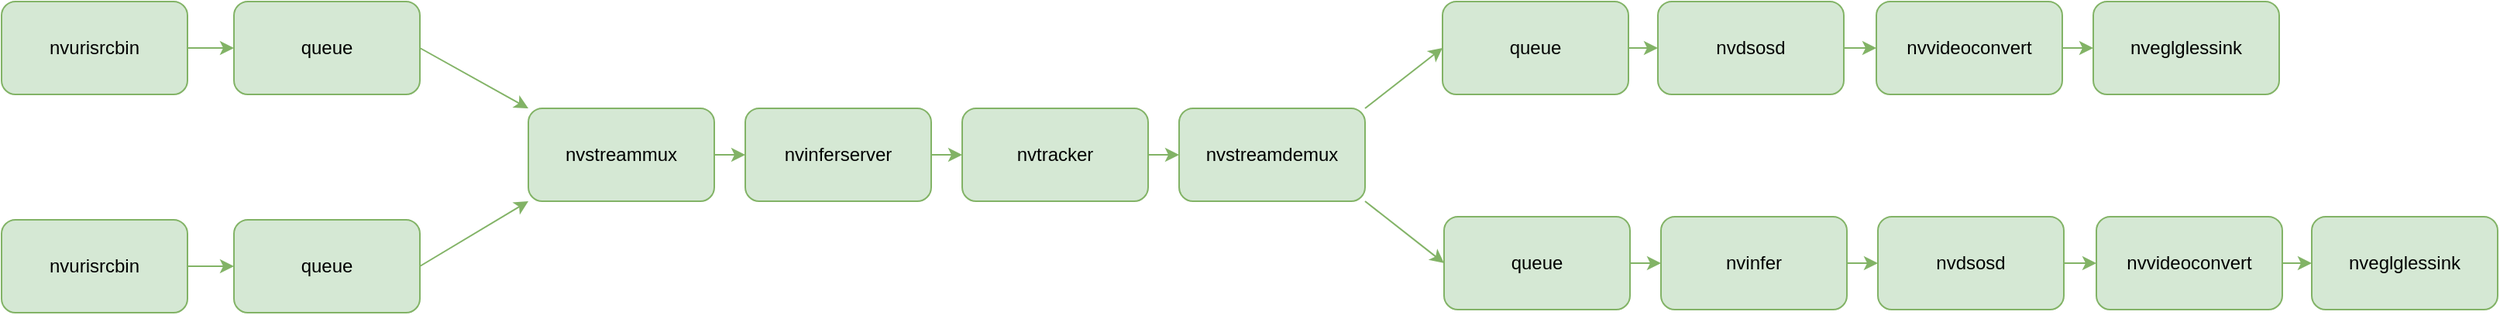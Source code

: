 <mxfile version="26.0.14">
  <diagram name="Page-1" id="-Sh_f1pxR6C-SZwm3D4O">
    <mxGraphModel dx="1295" dy="837" grid="1" gridSize="10" guides="1" tooltips="1" connect="1" arrows="1" fold="1" page="1" pageScale="1" pageWidth="1700" pageHeight="1100" math="0" shadow="0">
      <root>
        <mxCell id="0" />
        <mxCell id="1" parent="0" />
        <mxCell id="bV7FN9ZMzJkyV8n1XKku-1" value="nvurisrcbin" style="rounded=1;whiteSpace=wrap;html=1;fillColor=#d5e8d4;strokeColor=#82b366;" parent="1" vertex="1">
          <mxGeometry x="40" y="99" width="120" height="60" as="geometry" />
        </mxCell>
        <mxCell id="bV7FN9ZMzJkyV8n1XKku-2" value="queue" style="rounded=1;whiteSpace=wrap;html=1;fillColor=#d5e8d4;strokeColor=#82b366;" parent="1" vertex="1">
          <mxGeometry x="190" y="99" width="120" height="60" as="geometry" />
        </mxCell>
        <mxCell id="bV7FN9ZMzJkyV8n1XKku-3" value="" style="endArrow=classic;html=1;rounded=0;exitX=1;exitY=0.5;exitDx=0;exitDy=0;entryX=0;entryY=0.5;entryDx=0;entryDy=0;fillColor=#d5e8d4;strokeColor=#82b366;" parent="1" source="bV7FN9ZMzJkyV8n1XKku-1" target="bV7FN9ZMzJkyV8n1XKku-2" edge="1">
          <mxGeometry width="50" height="50" relative="1" as="geometry">
            <mxPoint x="400" y="519" as="sourcePoint" />
            <mxPoint x="450" y="469" as="targetPoint" />
          </mxGeometry>
        </mxCell>
        <mxCell id="bV7FN9ZMzJkyV8n1XKku-13" value="nvurisrcbin" style="rounded=1;whiteSpace=wrap;html=1;fillColor=#d5e8d4;strokeColor=#82b366;" parent="1" vertex="1">
          <mxGeometry x="40" y="240" width="120" height="60" as="geometry" />
        </mxCell>
        <mxCell id="bV7FN9ZMzJkyV8n1XKku-14" value="queue" style="rounded=1;whiteSpace=wrap;html=1;fillColor=#d5e8d4;strokeColor=#82b366;" parent="1" vertex="1">
          <mxGeometry x="190" y="240" width="120" height="60" as="geometry" />
        </mxCell>
        <mxCell id="bV7FN9ZMzJkyV8n1XKku-15" value="" style="endArrow=classic;html=1;rounded=0;exitX=1;exitY=0.5;exitDx=0;exitDy=0;entryX=0;entryY=0.5;entryDx=0;entryDy=0;fillColor=#d5e8d4;strokeColor=#82b366;" parent="1" source="bV7FN9ZMzJkyV8n1XKku-13" target="bV7FN9ZMzJkyV8n1XKku-14" edge="1">
          <mxGeometry width="50" height="50" relative="1" as="geometry">
            <mxPoint x="400" y="660" as="sourcePoint" />
            <mxPoint x="450" y="610" as="targetPoint" />
          </mxGeometry>
        </mxCell>
        <mxCell id="bV7FN9ZMzJkyV8n1XKku-16" value="nvstreammux" style="rounded=1;whiteSpace=wrap;html=1;fillColor=#d5e8d4;strokeColor=#82b366;" parent="1" vertex="1">
          <mxGeometry x="380" y="168" width="120" height="60" as="geometry" />
        </mxCell>
        <mxCell id="bV7FN9ZMzJkyV8n1XKku-18" value="" style="endArrow=classic;html=1;rounded=0;exitX=1;exitY=0.5;exitDx=0;exitDy=0;entryX=0;entryY=0;entryDx=0;entryDy=0;fillColor=#d5e8d4;strokeColor=#82b366;" parent="1" source="bV7FN9ZMzJkyV8n1XKku-2" target="bV7FN9ZMzJkyV8n1XKku-16" edge="1">
          <mxGeometry width="50" height="50" relative="1" as="geometry">
            <mxPoint x="400" y="460" as="sourcePoint" />
            <mxPoint x="450" y="410" as="targetPoint" />
          </mxGeometry>
        </mxCell>
        <mxCell id="bV7FN9ZMzJkyV8n1XKku-21" value="" style="endArrow=classic;html=1;rounded=0;exitX=1;exitY=0.5;exitDx=0;exitDy=0;fillColor=#d5e8d4;strokeColor=#82b366;entryX=0;entryY=1;entryDx=0;entryDy=0;" parent="1" source="bV7FN9ZMzJkyV8n1XKku-14" edge="1" target="bV7FN9ZMzJkyV8n1XKku-16">
          <mxGeometry width="50" height="50" relative="1" as="geometry">
            <mxPoint x="400" y="460" as="sourcePoint" />
            <mxPoint x="390" y="270" as="targetPoint" />
          </mxGeometry>
        </mxCell>
        <mxCell id="bV7FN9ZMzJkyV8n1XKku-22" value="nvinferserver" style="rounded=1;whiteSpace=wrap;html=1;fillColor=#d5e8d4;strokeColor=#82b366;" parent="1" vertex="1">
          <mxGeometry x="520" y="168" width="120" height="60" as="geometry" />
        </mxCell>
        <mxCell id="bV7FN9ZMzJkyV8n1XKku-23" value="nvtracker" style="rounded=1;whiteSpace=wrap;html=1;fillColor=#d5e8d4;strokeColor=#82b366;" parent="1" vertex="1">
          <mxGeometry x="660" y="168" width="120" height="60" as="geometry" />
        </mxCell>
        <mxCell id="bV7FN9ZMzJkyV8n1XKku-24" value="nvstreamdemux" style="rounded=1;whiteSpace=wrap;html=1;fillColor=#d5e8d4;strokeColor=#82b366;" parent="1" vertex="1">
          <mxGeometry x="800" y="168" width="120" height="60" as="geometry" />
        </mxCell>
        <mxCell id="bV7FN9ZMzJkyV8n1XKku-35" value="" style="endArrow=classic;html=1;rounded=0;exitX=1;exitY=0.5;exitDx=0;exitDy=0;entryX=0;entryY=0.5;entryDx=0;entryDy=0;fillColor=#d5e8d4;strokeColor=#82b366;" parent="1" source="bV7FN9ZMzJkyV8n1XKku-16" target="bV7FN9ZMzJkyV8n1XKku-22" edge="1">
          <mxGeometry width="50" height="50" relative="1" as="geometry">
            <mxPoint x="520" y="468" as="sourcePoint" />
            <mxPoint x="570" y="418" as="targetPoint" />
          </mxGeometry>
        </mxCell>
        <mxCell id="bV7FN9ZMzJkyV8n1XKku-36" value="" style="endArrow=classic;html=1;rounded=0;exitX=1;exitY=0.5;exitDx=0;exitDy=0;entryX=0;entryY=0.5;entryDx=0;entryDy=0;fillColor=#d5e8d4;strokeColor=#82b366;" parent="1" source="bV7FN9ZMzJkyV8n1XKku-22" target="bV7FN9ZMzJkyV8n1XKku-23" edge="1">
          <mxGeometry width="50" height="50" relative="1" as="geometry">
            <mxPoint x="520" y="468" as="sourcePoint" />
            <mxPoint x="570" y="418" as="targetPoint" />
          </mxGeometry>
        </mxCell>
        <mxCell id="bV7FN9ZMzJkyV8n1XKku-37" value="" style="endArrow=classic;html=1;rounded=0;exitX=1;exitY=0.5;exitDx=0;exitDy=0;entryX=0;entryY=0.5;entryDx=0;entryDy=0;fillColor=#d5e8d4;strokeColor=#82b366;" parent="1" source="bV7FN9ZMzJkyV8n1XKku-23" target="bV7FN9ZMzJkyV8n1XKku-24" edge="1">
          <mxGeometry width="50" height="50" relative="1" as="geometry">
            <mxPoint x="520" y="468" as="sourcePoint" />
            <mxPoint x="570" y="418" as="targetPoint" />
          </mxGeometry>
        </mxCell>
        <mxCell id="nKkdr1dbNrpamliiyeTE-1" value="queue" style="rounded=1;whiteSpace=wrap;html=1;fillColor=#d5e8d4;strokeColor=#82b366;" vertex="1" parent="1">
          <mxGeometry x="970" y="99" width="120" height="60" as="geometry" />
        </mxCell>
        <mxCell id="nKkdr1dbNrpamliiyeTE-2" value="nvdsosd" style="rounded=1;whiteSpace=wrap;html=1;fillColor=#d5e8d4;strokeColor=#82b366;" vertex="1" parent="1">
          <mxGeometry x="1109" y="99" width="120" height="60" as="geometry" />
        </mxCell>
        <mxCell id="nKkdr1dbNrpamliiyeTE-3" value="nvvideoconvert" style="rounded=1;whiteSpace=wrap;html=1;fillColor=#d5e8d4;strokeColor=#82b366;" vertex="1" parent="1">
          <mxGeometry x="1250" y="99" width="120" height="60" as="geometry" />
        </mxCell>
        <mxCell id="nKkdr1dbNrpamliiyeTE-4" value="nveglglessink" style="rounded=1;whiteSpace=wrap;html=1;fillColor=#d5e8d4;strokeColor=#82b366;" vertex="1" parent="1">
          <mxGeometry x="1390" y="99" width="120" height="60" as="geometry" />
        </mxCell>
        <mxCell id="nKkdr1dbNrpamliiyeTE-5" value="queue" style="rounded=1;whiteSpace=wrap;html=1;fillColor=#d5e8d4;strokeColor=#82b366;" vertex="1" parent="1">
          <mxGeometry x="971" y="238" width="120" height="60" as="geometry" />
        </mxCell>
        <mxCell id="nKkdr1dbNrpamliiyeTE-6" value="nvdsosd" style="rounded=1;whiteSpace=wrap;html=1;fillColor=#d5e8d4;strokeColor=#82b366;" vertex="1" parent="1">
          <mxGeometry x="1251" y="238" width="120" height="60" as="geometry" />
        </mxCell>
        <mxCell id="nKkdr1dbNrpamliiyeTE-7" value="nvvideoconvert" style="rounded=1;whiteSpace=wrap;html=1;fillColor=#d5e8d4;strokeColor=#82b366;" vertex="1" parent="1">
          <mxGeometry x="1392" y="238" width="120" height="60" as="geometry" />
        </mxCell>
        <mxCell id="nKkdr1dbNrpamliiyeTE-8" value="nveglglessink" style="rounded=1;whiteSpace=wrap;html=1;fillColor=#d5e8d4;strokeColor=#82b366;" vertex="1" parent="1">
          <mxGeometry x="1531" y="238" width="120" height="60" as="geometry" />
        </mxCell>
        <mxCell id="nKkdr1dbNrpamliiyeTE-9" value="nvinfer" style="rounded=1;whiteSpace=wrap;html=1;fillColor=#d5e8d4;strokeColor=#82b366;" vertex="1" parent="1">
          <mxGeometry x="1111" y="238" width="120" height="60" as="geometry" />
        </mxCell>
        <mxCell id="nKkdr1dbNrpamliiyeTE-10" value="" style="endArrow=classic;html=1;rounded=0;exitX=1;exitY=0;exitDx=0;exitDy=0;entryX=0;entryY=0.5;entryDx=0;entryDy=0;strokeColor=#82B366;" edge="1" parent="1" source="bV7FN9ZMzJkyV8n1XKku-24" target="nKkdr1dbNrpamliiyeTE-1">
          <mxGeometry width="50" height="50" relative="1" as="geometry">
            <mxPoint x="970" y="460" as="sourcePoint" />
            <mxPoint x="1020" y="410" as="targetPoint" />
          </mxGeometry>
        </mxCell>
        <mxCell id="nKkdr1dbNrpamliiyeTE-11" value="" style="endArrow=classic;html=1;rounded=0;exitX=1;exitY=0.5;exitDx=0;exitDy=0;entryX=0;entryY=0.5;entryDx=0;entryDy=0;strokeColor=#82B366;" edge="1" parent="1" source="nKkdr1dbNrpamliiyeTE-1" target="nKkdr1dbNrpamliiyeTE-2">
          <mxGeometry width="50" height="50" relative="1" as="geometry">
            <mxPoint x="980" y="460" as="sourcePoint" />
            <mxPoint x="1030" y="410" as="targetPoint" />
          </mxGeometry>
        </mxCell>
        <mxCell id="nKkdr1dbNrpamliiyeTE-12" value="" style="endArrow=classic;html=1;rounded=0;exitX=1;exitY=0.5;exitDx=0;exitDy=0;entryX=0;entryY=0.5;entryDx=0;entryDy=0;strokeColor=#82B366;" edge="1" parent="1" source="nKkdr1dbNrpamliiyeTE-2" target="nKkdr1dbNrpamliiyeTE-3">
          <mxGeometry width="50" height="50" relative="1" as="geometry">
            <mxPoint x="1239" y="170" as="sourcePoint" />
            <mxPoint x="1019" y="410" as="targetPoint" />
          </mxGeometry>
        </mxCell>
        <mxCell id="nKkdr1dbNrpamliiyeTE-13" value="" style="endArrow=classic;html=1;rounded=0;exitX=1;exitY=0.5;exitDx=0;exitDy=0;entryX=0;entryY=0.5;entryDx=0;entryDy=0;strokeColor=#82B366;" edge="1" parent="1" source="nKkdr1dbNrpamliiyeTE-3" target="nKkdr1dbNrpamliiyeTE-4">
          <mxGeometry width="50" height="50" relative="1" as="geometry">
            <mxPoint x="960" y="460" as="sourcePoint" />
            <mxPoint x="1010" y="410" as="targetPoint" />
          </mxGeometry>
        </mxCell>
        <mxCell id="nKkdr1dbNrpamliiyeTE-14" value="" style="endArrow=classic;html=1;rounded=0;exitX=1;exitY=0.5;exitDx=0;exitDy=0;entryX=0;entryY=0.5;entryDx=0;entryDy=0;strokeColor=#82B366;" edge="1" parent="1" source="nKkdr1dbNrpamliiyeTE-5" target="nKkdr1dbNrpamliiyeTE-9">
          <mxGeometry width="50" height="50" relative="1" as="geometry">
            <mxPoint x="980" y="460" as="sourcePoint" />
            <mxPoint x="1030" y="410" as="targetPoint" />
          </mxGeometry>
        </mxCell>
        <mxCell id="nKkdr1dbNrpamliiyeTE-15" value="" style="endArrow=classic;html=1;rounded=0;exitX=1;exitY=0.5;exitDx=0;exitDy=0;entryX=0;entryY=0.5;entryDx=0;entryDy=0;strokeColor=#82B366;" edge="1" parent="1" source="nKkdr1dbNrpamliiyeTE-9" target="nKkdr1dbNrpamliiyeTE-6">
          <mxGeometry width="50" height="50" relative="1" as="geometry">
            <mxPoint x="971" y="460" as="sourcePoint" />
            <mxPoint x="1021" y="410" as="targetPoint" />
          </mxGeometry>
        </mxCell>
        <mxCell id="nKkdr1dbNrpamliiyeTE-16" value="" style="endArrow=classic;html=1;rounded=0;exitX=1;exitY=0.5;exitDx=0;exitDy=0;entryX=0;entryY=0.5;entryDx=0;entryDy=0;strokeColor=#82B366;" edge="1" parent="1" source="nKkdr1dbNrpamliiyeTE-6" target="nKkdr1dbNrpamliiyeTE-7">
          <mxGeometry width="50" height="50" relative="1" as="geometry">
            <mxPoint x="958" y="460" as="sourcePoint" />
            <mxPoint x="1008" y="410" as="targetPoint" />
          </mxGeometry>
        </mxCell>
        <mxCell id="nKkdr1dbNrpamliiyeTE-17" value="" style="endArrow=classic;html=1;rounded=0;exitX=1;exitY=0.5;exitDx=0;exitDy=0;entryX=0;entryY=0.5;entryDx=0;entryDy=0;strokeColor=#82B366;" edge="1" parent="1" source="nKkdr1dbNrpamliiyeTE-7" target="nKkdr1dbNrpamliiyeTE-8">
          <mxGeometry width="50" height="50" relative="1" as="geometry">
            <mxPoint x="961" y="460" as="sourcePoint" />
            <mxPoint x="1011" y="410" as="targetPoint" />
          </mxGeometry>
        </mxCell>
        <mxCell id="nKkdr1dbNrpamliiyeTE-18" value="" style="endArrow=classic;html=1;rounded=0;exitX=1;exitY=1;exitDx=0;exitDy=0;entryX=0;entryY=0.5;entryDx=0;entryDy=0;strokeColor=#82B366;" edge="1" parent="1" source="bV7FN9ZMzJkyV8n1XKku-24" target="nKkdr1dbNrpamliiyeTE-5">
          <mxGeometry width="50" height="50" relative="1" as="geometry">
            <mxPoint x="970" y="460" as="sourcePoint" />
            <mxPoint x="1020" y="410" as="targetPoint" />
          </mxGeometry>
        </mxCell>
      </root>
    </mxGraphModel>
  </diagram>
</mxfile>
